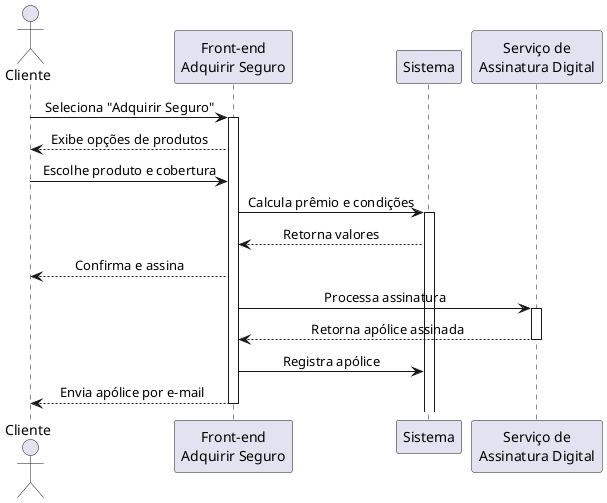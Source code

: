 @startuml Aderir_Seguro
skinparam sequenceMessageAlign center

actor Cliente
participant FE as "Front-end\nAdquirir Seguro"
participant Sistema
participant Assinatura as "Serviço de\nAssinatura Digital"

Cliente -> FE: Seleciona "Adquirir Seguro"  
activate FE

FE --> Cliente: Exibe opções de produtos  
Cliente -> FE: Escolhe produto e cobertura  
FE -> Sistema: Calcula prêmio e condições  
activate Sistema

Sistema --> FE: Retorna valores  
FE --> Cliente: Confirma e assina  
FE -> Assinatura: Processa assinatura
activate Assinatura

Assinatura --> FE: Retorna apólice assinada
deactivate Assinatura
FE -> Sistema: Registra apólice  
FE --> Cliente: Envia apólice por e-mail
deactivate FE
@enduml